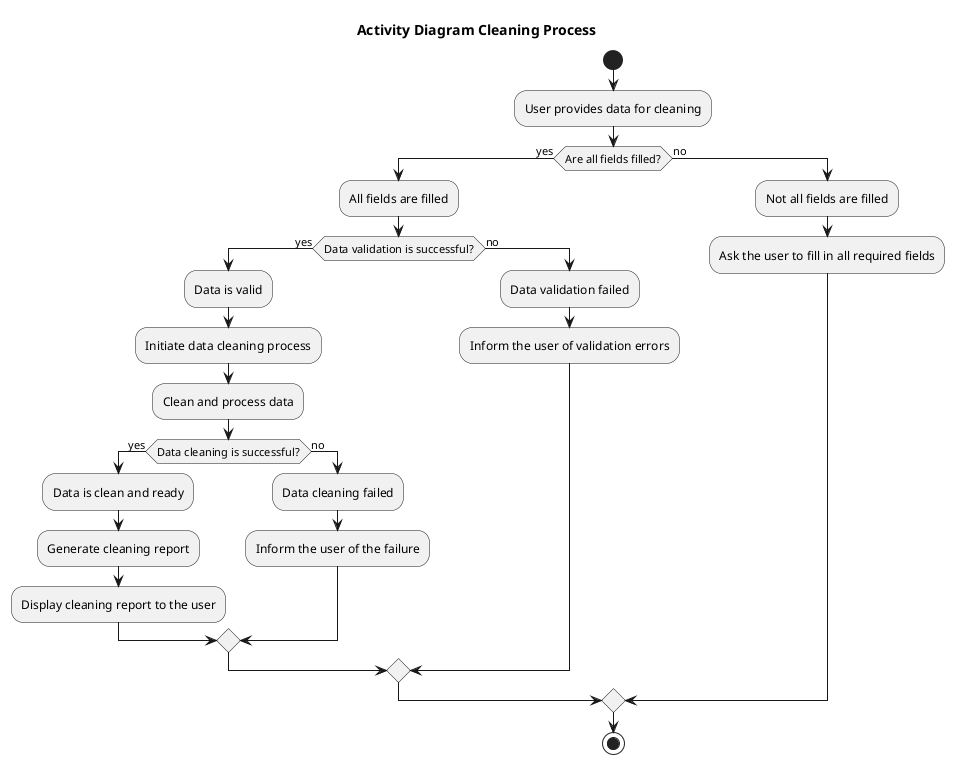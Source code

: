 @startuml

title Activity Diagram Cleaning Process

start
:User provides data for cleaning;
if (Are all fields filled?) then (yes)
   :All fields are filled;
   if (Data validation is successful?) then (yes)
       :Data is valid;
       :Initiate data cleaning process;
       :Clean and process data;
       if (Data cleaning is successful?) then (yes)
           :Data is clean and ready;
           :Generate cleaning report;
           :Display cleaning report to the user;
       else (no)
           :Data cleaning failed;
           :Inform the user of the failure;
       endif
   else (no)
       :Data validation failed;
       :Inform the user of validation errors;
   endif
else (no)
   :Not all fields are filled;
   :Ask the user to fill in all required fields;
endif

stop

@enduml
